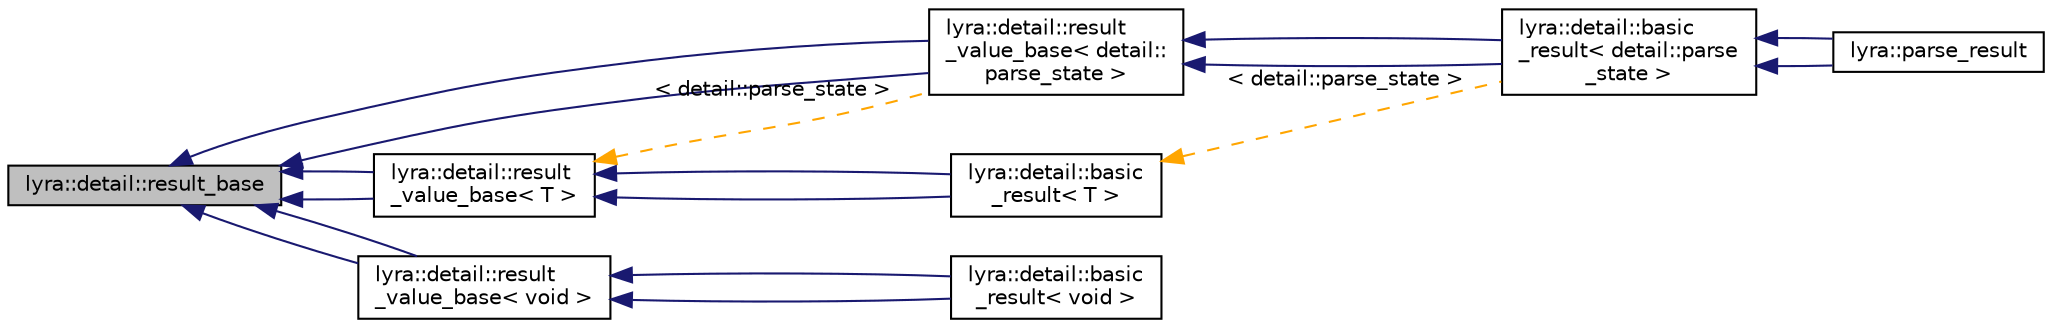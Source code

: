 digraph "lyra::detail::result_base"
{
 // INTERACTIVE_SVG=YES
 // LATEX_PDF_SIZE
  edge [fontname="Helvetica",fontsize="10",labelfontname="Helvetica",labelfontsize="10"];
  node [fontname="Helvetica",fontsize="10",shape=record];
  rankdir="LR";
  Node1 [label="lyra::detail::result_base",height=0.2,width=0.4,color="black", fillcolor="grey75", style="filled", fontcolor="black",tooltip=" "];
  Node1 -> Node2 [dir="back",color="midnightblue",fontsize="10",style="solid",fontname="Helvetica"];
  Node2 [label="lyra::detail::result\l_value_base\< detail::\lparse_state \>",height=0.2,width=0.4,color="black", fillcolor="white", style="filled",URL="$classlyra_1_1detail_1_1result__value__base.html",tooltip=" "];
  Node2 -> Node3 [dir="back",color="midnightblue",fontsize="10",style="solid",fontname="Helvetica"];
  Node3 [label="lyra::detail::basic\l_result\< detail::parse\l_state \>",height=0.2,width=0.4,color="black", fillcolor="white", style="filled",URL="$classlyra_1_1detail_1_1basic__result.html",tooltip=" "];
  Node3 -> Node4 [dir="back",color="midnightblue",fontsize="10",style="solid",fontname="Helvetica"];
  Node4 [label="lyra::parse_result",height=0.2,width=0.4,color="black", fillcolor="white", style="filled",URL="$classlyra_1_1parse__result.html",tooltip=" "];
  Node3 -> Node4 [dir="back",color="midnightblue",fontsize="10",style="solid",fontname="Helvetica"];
  Node2 -> Node3 [dir="back",color="midnightblue",fontsize="10",style="solid",fontname="Helvetica"];
  Node1 -> Node2 [dir="back",color="midnightblue",fontsize="10",style="solid",fontname="Helvetica"];
  Node1 -> Node5 [dir="back",color="midnightblue",fontsize="10",style="solid",fontname="Helvetica"];
  Node5 [label="lyra::detail::result\l_value_base\< T \>",height=0.2,width=0.4,color="black", fillcolor="white", style="filled",URL="$classlyra_1_1detail_1_1result__value__base.html",tooltip=" "];
  Node5 -> Node6 [dir="back",color="midnightblue",fontsize="10",style="solid",fontname="Helvetica"];
  Node6 [label="lyra::detail::basic\l_result\< T \>",height=0.2,width=0.4,color="black", fillcolor="white", style="filled",URL="$classlyra_1_1detail_1_1basic__result.html",tooltip=" "];
  Node6 -> Node3 [dir="back",color="orange",fontsize="10",style="dashed",label=" \< detail::parse_state \>" ,fontname="Helvetica"];
  Node5 -> Node6 [dir="back",color="midnightblue",fontsize="10",style="solid",fontname="Helvetica"];
  Node5 -> Node2 [dir="back",color="orange",fontsize="10",style="dashed",label=" \< detail::parse_state \>" ,fontname="Helvetica"];
  Node1 -> Node5 [dir="back",color="midnightblue",fontsize="10",style="solid",fontname="Helvetica"];
  Node1 -> Node7 [dir="back",color="midnightblue",fontsize="10",style="solid",fontname="Helvetica"];
  Node7 [label="lyra::detail::result\l_value_base\< void \>",height=0.2,width=0.4,color="black", fillcolor="white", style="filled",URL="$classlyra_1_1detail_1_1result__value__base_3_01void_01_4.html",tooltip=" "];
  Node7 -> Node8 [dir="back",color="midnightblue",fontsize="10",style="solid",fontname="Helvetica"];
  Node8 [label="lyra::detail::basic\l_result\< void \>",height=0.2,width=0.4,color="black", fillcolor="white", style="filled",URL="$classlyra_1_1detail_1_1basic__result_3_01void_01_4.html",tooltip=" "];
  Node7 -> Node8 [dir="back",color="midnightblue",fontsize="10",style="solid",fontname="Helvetica"];
  Node1 -> Node7 [dir="back",color="midnightblue",fontsize="10",style="solid",fontname="Helvetica"];
}
